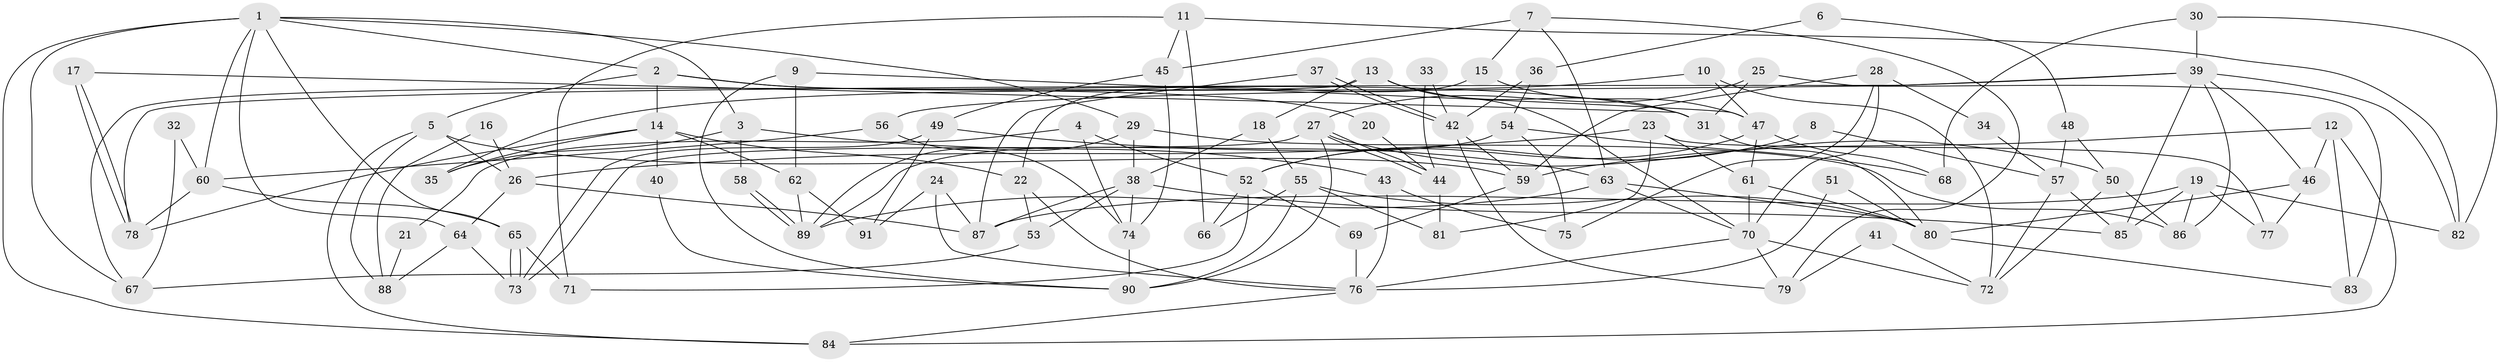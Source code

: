 // coarse degree distribution, {3: 0.16666666666666666, 2: 0.19444444444444445, 5: 0.2222222222222222, 9: 0.027777777777777776, 6: 0.1388888888888889, 4: 0.05555555555555555, 7: 0.05555555555555555, 11: 0.027777777777777776, 8: 0.027777777777777776, 10: 0.08333333333333333}
// Generated by graph-tools (version 1.1) at 2025/53/03/04/25 21:53:58]
// undirected, 91 vertices, 182 edges
graph export_dot {
graph [start="1"]
  node [color=gray90,style=filled];
  1;
  2;
  3;
  4;
  5;
  6;
  7;
  8;
  9;
  10;
  11;
  12;
  13;
  14;
  15;
  16;
  17;
  18;
  19;
  20;
  21;
  22;
  23;
  24;
  25;
  26;
  27;
  28;
  29;
  30;
  31;
  32;
  33;
  34;
  35;
  36;
  37;
  38;
  39;
  40;
  41;
  42;
  43;
  44;
  45;
  46;
  47;
  48;
  49;
  50;
  51;
  52;
  53;
  54;
  55;
  56;
  57;
  58;
  59;
  60;
  61;
  62;
  63;
  64;
  65;
  66;
  67;
  68;
  69;
  70;
  71;
  72;
  73;
  74;
  75;
  76;
  77;
  78;
  79;
  80;
  81;
  82;
  83;
  84;
  85;
  86;
  87;
  88;
  89;
  90;
  91;
  1 -- 2;
  1 -- 60;
  1 -- 3;
  1 -- 29;
  1 -- 64;
  1 -- 65;
  1 -- 67;
  1 -- 84;
  2 -- 14;
  2 -- 5;
  2 -- 20;
  2 -- 31;
  3 -- 43;
  3 -- 35;
  3 -- 58;
  4 -- 74;
  4 -- 52;
  4 -- 21;
  5 -- 84;
  5 -- 26;
  5 -- 59;
  5 -- 88;
  6 -- 36;
  6 -- 48;
  7 -- 63;
  7 -- 45;
  7 -- 15;
  7 -- 79;
  8 -- 52;
  8 -- 57;
  9 -- 47;
  9 -- 62;
  9 -- 90;
  10 -- 35;
  10 -- 72;
  10 -- 47;
  11 -- 45;
  11 -- 66;
  11 -- 71;
  11 -- 82;
  12 -- 46;
  12 -- 59;
  12 -- 83;
  12 -- 84;
  13 -- 31;
  13 -- 70;
  13 -- 18;
  13 -- 67;
  14 -- 22;
  14 -- 78;
  14 -- 35;
  14 -- 40;
  14 -- 62;
  15 -- 22;
  15 -- 47;
  16 -- 26;
  16 -- 88;
  17 -- 31;
  17 -- 78;
  17 -- 78;
  18 -- 55;
  18 -- 38;
  19 -- 87;
  19 -- 82;
  19 -- 77;
  19 -- 85;
  19 -- 86;
  20 -- 44;
  21 -- 88;
  22 -- 53;
  22 -- 76;
  23 -- 61;
  23 -- 77;
  23 -- 26;
  23 -- 81;
  24 -- 87;
  24 -- 76;
  24 -- 91;
  25 -- 27;
  25 -- 31;
  25 -- 83;
  26 -- 64;
  26 -- 87;
  27 -- 90;
  27 -- 44;
  27 -- 44;
  27 -- 50;
  27 -- 73;
  28 -- 70;
  28 -- 59;
  28 -- 34;
  28 -- 75;
  29 -- 89;
  29 -- 38;
  29 -- 86;
  30 -- 82;
  30 -- 39;
  30 -- 68;
  31 -- 80;
  32 -- 60;
  32 -- 67;
  33 -- 42;
  33 -- 44;
  34 -- 57;
  36 -- 42;
  36 -- 54;
  37 -- 42;
  37 -- 42;
  37 -- 87;
  38 -- 53;
  38 -- 74;
  38 -- 85;
  38 -- 87;
  39 -- 86;
  39 -- 85;
  39 -- 46;
  39 -- 56;
  39 -- 78;
  39 -- 82;
  40 -- 90;
  41 -- 72;
  41 -- 79;
  42 -- 79;
  42 -- 59;
  43 -- 75;
  43 -- 76;
  44 -- 81;
  45 -- 49;
  45 -- 74;
  46 -- 80;
  46 -- 77;
  47 -- 52;
  47 -- 61;
  47 -- 68;
  48 -- 50;
  48 -- 57;
  49 -- 91;
  49 -- 73;
  49 -- 63;
  50 -- 86;
  50 -- 72;
  51 -- 80;
  51 -- 76;
  52 -- 71;
  52 -- 66;
  52 -- 69;
  53 -- 67;
  54 -- 68;
  54 -- 89;
  54 -- 75;
  55 -- 90;
  55 -- 80;
  55 -- 66;
  55 -- 81;
  56 -- 60;
  56 -- 74;
  57 -- 72;
  57 -- 85;
  58 -- 89;
  58 -- 89;
  59 -- 69;
  60 -- 78;
  60 -- 65;
  61 -- 80;
  61 -- 70;
  62 -- 89;
  62 -- 91;
  63 -- 70;
  63 -- 80;
  63 -- 89;
  64 -- 73;
  64 -- 88;
  65 -- 73;
  65 -- 73;
  65 -- 71;
  69 -- 76;
  70 -- 76;
  70 -- 72;
  70 -- 79;
  74 -- 90;
  76 -- 84;
  80 -- 83;
}
